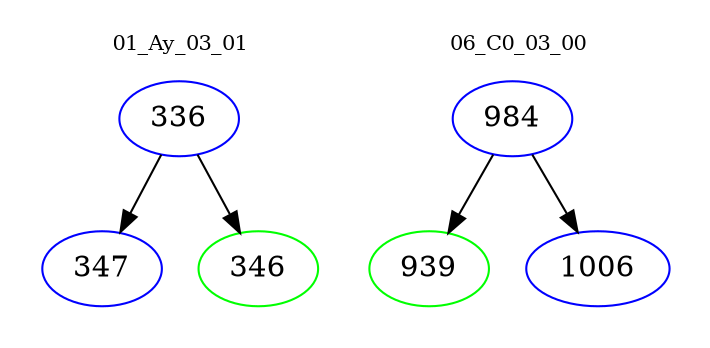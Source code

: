 digraph{
subgraph cluster_0 {
color = white
label = "01_Ay_03_01";
fontsize=10;
T0_336 [label="336", color="blue"]
T0_336 -> T0_347 [color="black"]
T0_347 [label="347", color="blue"]
T0_336 -> T0_346 [color="black"]
T0_346 [label="346", color="green"]
}
subgraph cluster_1 {
color = white
label = "06_C0_03_00";
fontsize=10;
T1_984 [label="984", color="blue"]
T1_984 -> T1_939 [color="black"]
T1_939 [label="939", color="green"]
T1_984 -> T1_1006 [color="black"]
T1_1006 [label="1006", color="blue"]
}
}
